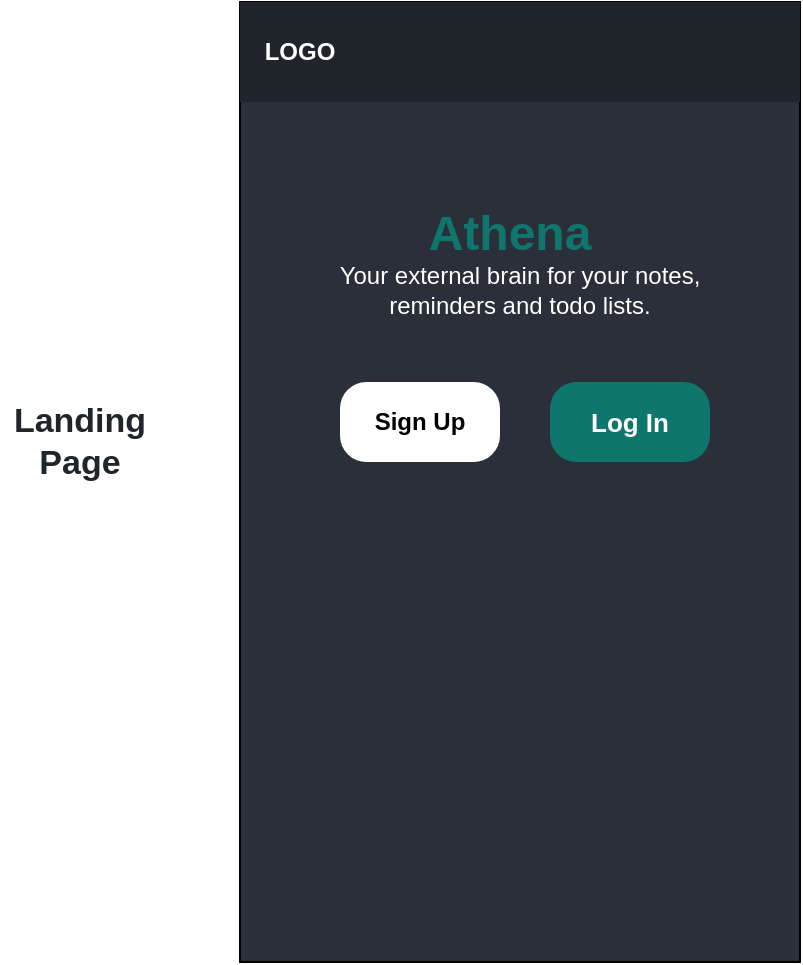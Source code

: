 <mxfile version="20.0.3" type="device" pages="5"><diagram name="Landing Page" id="fyNZT9WkbVjeRRirY3UL"><mxGraphModel dx="2286" dy="920" grid="1" gridSize="10" guides="1" tooltips="1" connect="1" arrows="1" fold="1" page="1" pageScale="1" pageWidth="850" pageHeight="1100" math="0" shadow="0"><root><mxCell id="ZcfvUuKbTiJWWu-CK8x0-0"/><mxCell id="ZcfvUuKbTiJWWu-CK8x0-1" parent="ZcfvUuKbTiJWWu-CK8x0-0"/><mxCell id="ZcfvUuKbTiJWWu-CK8x0-2" value="" style="rounded=0;whiteSpace=wrap;html=1;strokeColor=default;fillColor=#2B2F39;" vertex="1" parent="ZcfvUuKbTiJWWu-CK8x0-1"><mxGeometry x="-680" y="40" width="280" height="480" as="geometry"/></mxCell><mxCell id="ZcfvUuKbTiJWWu-CK8x0-3" value="" style="rounded=0;whiteSpace=wrap;html=1;strokeColor=none;fillColor=#20242B;" vertex="1" parent="ZcfvUuKbTiJWWu-CK8x0-1"><mxGeometry x="-680" y="40" width="280" height="50" as="geometry"/></mxCell><mxCell id="ZcfvUuKbTiJWWu-CK8x0-4" value="&lt;font color=&quot;#FFFFFF&quot;&gt;&lt;b&gt;LOGO&lt;/b&gt;&lt;/font&gt;" style="text;html=1;strokeColor=none;fillColor=none;align=center;verticalAlign=middle;whiteSpace=wrap;rounded=0;" vertex="1" parent="ZcfvUuKbTiJWWu-CK8x0-1"><mxGeometry x="-680" y="50" width="60" height="30" as="geometry"/></mxCell><mxCell id="ZcfvUuKbTiJWWu-CK8x0-8" value="&lt;p style=&quot;line-height: 0.5;&quot;&gt;&lt;/p&gt;&lt;h1 align=&quot;center&quot;&gt;Athena&lt;/h1&gt;&lt;p&gt;&lt;/p&gt;" style="text;html=1;strokeColor=none;fillColor=none;spacing=5;spacingTop=-20;whiteSpace=wrap;overflow=hidden;rounded=0;fontColor=#0F766E;align=center;verticalAlign=middle;" vertex="1" parent="ZcfvUuKbTiJWWu-CK8x0-1"><mxGeometry x="-640" y="140" width="190" height="40" as="geometry"/></mxCell><mxCell id="ZcfvUuKbTiJWWu-CK8x0-9" value="Your external brain for your notes, reminders and todo lists. &lt;p&gt;&lt;/p&gt;" style="text;html=1;strokeColor=none;fillColor=none;spacing=5;spacingTop=-20;whiteSpace=wrap;overflow=hidden;rounded=0;fontColor=#FFFFFF;align=center;verticalAlign=middle;" vertex="1" parent="ZcfvUuKbTiJWWu-CK8x0-1"><mxGeometry x="-635" y="170" width="190" height="60" as="geometry"/></mxCell><mxCell id="ZcfvUuKbTiJWWu-CK8x0-10" value="&lt;font style=&quot;font-size: 13px;&quot;&gt;Log In&lt;/font&gt;" style="rounded=1;whiteSpace=wrap;html=1;labelBackgroundColor=none;labelBorderColor=none;fontColor=#FFFFFF;strokeColor=none;strokeWidth=2;fillColor=#0F766E;fontStyle=1;arcSize=33;" vertex="1" parent="ZcfvUuKbTiJWWu-CK8x0-1"><mxGeometry x="-525" y="230" width="80" height="40" as="geometry"/></mxCell><mxCell id="ZcfvUuKbTiJWWu-CK8x0-11" value="Sign Up" style="rounded=1;whiteSpace=wrap;html=1;labelBackgroundColor=none;labelBorderColor=none;fontColor=#000000;strokeColor=none;strokeWidth=2;fillColor=#FFFFFF;fontStyle=1;arcSize=33;" vertex="1" parent="ZcfvUuKbTiJWWu-CK8x0-1"><mxGeometry x="-630" y="230" width="80" height="40" as="geometry"/></mxCell><mxCell id="ZcfvUuKbTiJWWu-CK8x0-100" value="&lt;font style=&quot;font-size: 17px;&quot;&gt;&lt;b&gt;Landing Page&lt;/b&gt;&lt;/font&gt;" style="text;html=1;strokeColor=none;fillColor=none;align=center;verticalAlign=middle;whiteSpace=wrap;rounded=0;fontSize=10;fontColor=#20242B;" vertex="1" parent="ZcfvUuKbTiJWWu-CK8x0-1"><mxGeometry x="-800" y="240" width="80" height="40" as="geometry"/></mxCell></root></mxGraphModel></diagram><diagram name="Popups" id="WPx8WxZr4Bz3ITHI0pJD"><mxGraphModel dx="2286" dy="920" grid="1" gridSize="10" guides="1" tooltips="1" connect="1" arrows="1" fold="1" page="1" pageScale="1" pageWidth="850" pageHeight="1100" math="0" shadow="0"><root><mxCell id="Bc9YPbko8N4d6Qiz0_wf-0"/><mxCell id="Bc9YPbko8N4d6Qiz0_wf-1" parent="Bc9YPbko8N4d6Qiz0_wf-0"/><mxCell id="Bc9YPbko8N4d6Qiz0_wf-11" value="" style="rounded=0;whiteSpace=wrap;html=1;strokeColor=default;fillColor=#2B2F39;" vertex="1" parent="Bc9YPbko8N4d6Qiz0_wf-1"><mxGeometry x="-680" y="40" width="280" height="480" as="geometry"/></mxCell><mxCell id="Bc9YPbko8N4d6Qiz0_wf-12" value="" style="rounded=0;whiteSpace=wrap;html=1;strokeColor=none;fillColor=#20242B;" vertex="1" parent="Bc9YPbko8N4d6Qiz0_wf-1"><mxGeometry x="-680" y="40" width="280" height="50" as="geometry"/></mxCell><mxCell id="Bc9YPbko8N4d6Qiz0_wf-13" value="&lt;font color=&quot;#FFFFFF&quot;&gt;&lt;b&gt;LOGO&lt;/b&gt;&lt;/font&gt;" style="text;html=1;strokeColor=none;fillColor=none;align=center;verticalAlign=middle;whiteSpace=wrap;rounded=0;" vertex="1" parent="Bc9YPbko8N4d6Qiz0_wf-1"><mxGeometry x="-680" y="50" width="60" height="30" as="geometry"/></mxCell><mxCell id="Bc9YPbko8N4d6Qiz0_wf-14" value="USER" style="ellipse;whiteSpace=wrap;html=1;aspect=fixed;rounded=1;labelBackgroundColor=none;labelBorderColor=none;fontSize=10;fontColor=#FFFFFF;strokeColor=#FFFFFF;strokeWidth=2;fillColor=none;" vertex="1" parent="Bc9YPbko8N4d6Qiz0_wf-1"><mxGeometry x="-448.75" y="46.25" width="37.5" height="37.5" as="geometry"/></mxCell><mxCell id="Bc9YPbko8N4d6Qiz0_wf-15" value="&lt;br&gt;&lt;font style=&quot;font-size: 17px;&quot;&gt;&lt;b&gt;Popups&lt;br&gt;&lt;/b&gt;&lt;/font&gt;" style="text;html=1;strokeColor=none;fillColor=none;align=center;verticalAlign=middle;whiteSpace=wrap;rounded=0;fontSize=10;fontColor=#20242B;" vertex="1" parent="Bc9YPbko8N4d6Qiz0_wf-1"><mxGeometry x="-800" y="240" width="80" height="40" as="geometry"/></mxCell><mxCell id="Bc9YPbko8N4d6Qiz0_wf-16" value="" style="rounded=1;whiteSpace=wrap;html=1;fillColor=#272B34;strokeColor=none;arcSize=13;" vertex="1" parent="Bc9YPbko8N4d6Qiz0_wf-1"><mxGeometry x="-655" y="200" width="235" height="150" as="geometry"/></mxCell><mxCell id="Bc9YPbko8N4d6Qiz0_wf-17" value="&lt;font color=&quot;#FFFFFF&quot;&gt;&lt;b&gt;Are you sure?&lt;/b&gt;&lt;/font&gt;" style="text;html=1;strokeColor=none;fillColor=none;align=center;verticalAlign=middle;whiteSpace=wrap;rounded=0;fontSize=17;fontColor=#20242B;" vertex="1" parent="Bc9YPbko8N4d6Qiz0_wf-1"><mxGeometry x="-622.5" y="210" width="170" height="30" as="geometry"/></mxCell><mxCell id="Bc9YPbko8N4d6Qiz0_wf-18" value="This action is permanent and can't be reversed!" style="text;html=1;strokeColor=none;fillColor=none;align=center;verticalAlign=middle;whiteSpace=wrap;rounded=0;fontSize=17;fontColor=#FFFFFF;" vertex="1" parent="Bc9YPbko8N4d6Qiz0_wf-1"><mxGeometry x="-640" y="245" width="220" height="30" as="geometry"/></mxCell><mxCell id="Bc9YPbko8N4d6Qiz0_wf-19" value="Delete" style="rounded=1;whiteSpace=wrap;html=1;labelBackgroundColor=none;labelBorderColor=none;fontColor=#FFFFFF;strokeColor=none;strokeWidth=2;fillColor=#FF3333;fontStyle=1;arcSize=33;" vertex="1" parent="Bc9YPbko8N4d6Qiz0_wf-1"><mxGeometry x="-525" y="290" width="80" height="40" as="geometry"/></mxCell><mxCell id="Bc9YPbko8N4d6Qiz0_wf-20" value="Cancel" style="rounded=1;whiteSpace=wrap;html=1;labelBackgroundColor=none;labelBorderColor=none;fontColor=#000000;strokeColor=none;strokeWidth=2;fillColor=#B3B3B3;fontStyle=1;arcSize=33;gradientColor=none;" vertex="1" parent="Bc9YPbko8N4d6Qiz0_wf-1"><mxGeometry x="-625" y="290" width="80" height="40" as="geometry"/></mxCell><mxCell id="Bc9YPbko8N4d6Qiz0_wf-21" value="" style="rounded=0;whiteSpace=wrap;html=1;strokeColor=default;fillColor=#2B2F39;" vertex="1" parent="Bc9YPbko8N4d6Qiz0_wf-1"><mxGeometry x="-360" y="40" width="280" height="480" as="geometry"/></mxCell><mxCell id="Bc9YPbko8N4d6Qiz0_wf-22" value="" style="rounded=0;whiteSpace=wrap;html=1;strokeColor=none;fillColor=#20242B;" vertex="1" parent="Bc9YPbko8N4d6Qiz0_wf-1"><mxGeometry x="-360" y="40" width="280" height="50" as="geometry"/></mxCell><mxCell id="Bc9YPbko8N4d6Qiz0_wf-23" value="&lt;font color=&quot;#FFFFFF&quot;&gt;&lt;b&gt;LOGO&lt;/b&gt;&lt;/font&gt;" style="text;html=1;strokeColor=none;fillColor=none;align=center;verticalAlign=middle;whiteSpace=wrap;rounded=0;" vertex="1" parent="Bc9YPbko8N4d6Qiz0_wf-1"><mxGeometry x="-360" y="50" width="60" height="30" as="geometry"/></mxCell><mxCell id="Bc9YPbko8N4d6Qiz0_wf-24" value="USER" style="ellipse;whiteSpace=wrap;html=1;aspect=fixed;rounded=1;labelBackgroundColor=none;labelBorderColor=none;fontSize=10;fontColor=#FFFFFF;strokeColor=#FFFFFF;strokeWidth=2;fillColor=none;" vertex="1" parent="Bc9YPbko8N4d6Qiz0_wf-1"><mxGeometry x="-128.75" y="46.25" width="37.5" height="37.5" as="geometry"/></mxCell><mxCell id="Bc9YPbko8N4d6Qiz0_wf-25" value="" style="rounded=1;whiteSpace=wrap;html=1;fillColor=#272B34;strokeColor=none;arcSize=13;" vertex="1" parent="Bc9YPbko8N4d6Qiz0_wf-1"><mxGeometry x="-335" y="200" width="235" height="150" as="geometry"/></mxCell><mxCell id="Bc9YPbko8N4d6Qiz0_wf-26" value="&lt;font color=&quot;#FFFFFF&quot;&gt;&lt;b&gt;This is a message&lt;br&gt;&lt;/b&gt;&lt;/font&gt;" style="text;html=1;strokeColor=none;fillColor=none;align=center;verticalAlign=middle;whiteSpace=wrap;rounded=0;fontSize=17;fontColor=#20242B;" vertex="1" parent="Bc9YPbko8N4d6Qiz0_wf-1"><mxGeometry x="-302.5" y="210" width="170" height="30" as="geometry"/></mxCell><mxCell id="Bc9YPbko8N4d6Qiz0_wf-27" value="This is just some information" style="text;html=1;strokeColor=none;fillColor=none;align=center;verticalAlign=middle;whiteSpace=wrap;rounded=0;fontSize=17;fontColor=#FFFFFF;" vertex="1" parent="Bc9YPbko8N4d6Qiz0_wf-1"><mxGeometry x="-327.5" y="245" width="220" height="30" as="geometry"/></mxCell><mxCell id="Bc9YPbko8N4d6Qiz0_wf-28" value="Ok" style="rounded=1;whiteSpace=wrap;html=1;labelBackgroundColor=none;labelBorderColor=none;fontColor=#FFFFFF;strokeColor=none;strokeWidth=2;fillColor=#0F766E;fontStyle=1;arcSize=33;" vertex="1" parent="Bc9YPbko8N4d6Qiz0_wf-1"><mxGeometry x="-205" y="290" width="80" height="40" as="geometry"/></mxCell></root></mxGraphModel></diagram><diagram id="ilYdx203DeHwaPHH3HRP" name="User Pages"><mxGraphModel dx="2860" dy="1288" grid="1" gridSize="10" guides="1" tooltips="1" connect="1" arrows="1" fold="1" page="1" pageScale="1" pageWidth="850" pageHeight="1100" math="0" shadow="0"><root><mxCell id="0"/><mxCell id="1" parent="0"/><mxCell id="ewUWvyBCxcPy7Kz1WoDC-5" value="" style="rounded=0;whiteSpace=wrap;html=1;strokeColor=default;fillColor=#2B2F39;" parent="1" vertex="1"><mxGeometry x="-690" y="80" width="280" height="480" as="geometry"/></mxCell><mxCell id="ewUWvyBCxcPy7Kz1WoDC-6" value="" style="rounded=0;whiteSpace=wrap;html=1;strokeColor=none;fillColor=#20242B;" parent="1" vertex="1"><mxGeometry x="-690" y="80" width="280" height="50" as="geometry"/></mxCell><mxCell id="ewUWvyBCxcPy7Kz1WoDC-7" value="&lt;font color=&quot;#FFFFFF&quot;&gt;&lt;b&gt;LOGO&lt;/b&gt;&lt;/font&gt;" style="text;html=1;strokeColor=none;fillColor=none;align=center;verticalAlign=middle;whiteSpace=wrap;rounded=0;" parent="1" vertex="1"><mxGeometry x="-690" y="90" width="60" height="30" as="geometry"/></mxCell><mxCell id="ewUWvyBCxcPy7Kz1WoDC-18" value="" style="verticalLabelPosition=bottom;verticalAlign=top;html=1;shape=mxgraph.basic.rect;fillColor2=none;strokeWidth=2;size=20;indent=5;rounded=1;labelBackgroundColor=none;labelBorderColor=none;fontSize=13;fontColor=#6B7280;fillColor=none;strokeColor=#6B7280;perimeterSpacing=0;" parent="1" vertex="1"><mxGeometry x="-660" y="315" width="220" height="40" as="geometry"/></mxCell><mxCell id="ewUWvyBCxcPy7Kz1WoDC-19" value="&lt;font color=&quot;#FFFFFF&quot;&gt;&lt;b&gt;Username&lt;/b&gt;&lt;/font&gt;" style="text;html=1;strokeColor=none;fillColor=none;align=center;verticalAlign=middle;whiteSpace=wrap;rounded=0;labelBackgroundColor=none;labelBorderColor=none;fontSize=13;fontColor=#6B7280;" parent="1" vertex="1"><mxGeometry x="-660" y="285" width="60" height="30" as="geometry"/></mxCell><mxCell id="ewUWvyBCxcPy7Kz1WoDC-20" value="" style="verticalLabelPosition=bottom;verticalAlign=top;html=1;shape=mxgraph.basic.rect;fillColor2=none;strokeWidth=2;size=20;indent=5;rounded=1;labelBackgroundColor=none;labelBorderColor=none;fontSize=13;fontColor=#6B7280;fillColor=none;strokeColor=#6B7280;perimeterSpacing=0;" parent="1" vertex="1"><mxGeometry x="-660" y="405" width="220" height="40" as="geometry"/></mxCell><mxCell id="ewUWvyBCxcPy7Kz1WoDC-21" value="&lt;font color=&quot;#FFFFFF&quot;&gt;&lt;b&gt;Password&lt;/b&gt;&lt;/font&gt;" style="text;html=1;strokeColor=none;fillColor=none;align=center;verticalAlign=middle;whiteSpace=wrap;rounded=0;labelBackgroundColor=none;labelBorderColor=none;fontSize=13;fontColor=#6B7280;" parent="1" vertex="1"><mxGeometry x="-660" y="375" width="60" height="30" as="geometry"/></mxCell><mxCell id="ewUWvyBCxcPy7Kz1WoDC-22" value="&lt;font style=&quot;font-size: 13px;&quot;&gt;Log In&lt;/font&gt;" style="rounded=1;whiteSpace=wrap;html=1;labelBackgroundColor=none;labelBorderColor=none;fontColor=#FFFFFF;strokeColor=none;strokeWidth=2;fillColor=#0F766E;fontStyle=1;arcSize=33;" parent="1" vertex="1"><mxGeometry x="-520" y="465" width="80" height="40" as="geometry"/></mxCell><mxCell id="ewUWvyBCxcPy7Kz1WoDC-23" value="&lt;p style=&quot;line-height: 0.5;&quot;&gt;&lt;/p&gt;&lt;h1&gt;Log In&lt;br&gt;&lt;/h1&gt;&lt;p&gt;&lt;/p&gt;" style="text;html=1;strokeColor=none;fillColor=none;spacing=5;spacingTop=-20;whiteSpace=wrap;overflow=hidden;rounded=0;fontColor=#0F766E;align=left;verticalAlign=middle;" parent="1" vertex="1"><mxGeometry x="-660" y="240" width="190" height="35" as="geometry"/></mxCell><mxCell id="ewUWvyBCxcPy7Kz1WoDC-24" value="" style="rounded=0;whiteSpace=wrap;html=1;strokeColor=default;fillColor=#2B2F39;" parent="1" vertex="1"><mxGeometry x="-370" y="80" width="280" height="480" as="geometry"/></mxCell><mxCell id="ewUWvyBCxcPy7Kz1WoDC-25" value="" style="rounded=0;whiteSpace=wrap;html=1;strokeColor=none;fillColor=#20242B;" parent="1" vertex="1"><mxGeometry x="-370" y="80" width="280" height="50" as="geometry"/></mxCell><mxCell id="ewUWvyBCxcPy7Kz1WoDC-26" value="&lt;font color=&quot;#FFFFFF&quot;&gt;&lt;b&gt;LOGO&lt;/b&gt;&lt;/font&gt;" style="text;html=1;strokeColor=none;fillColor=none;align=center;verticalAlign=middle;whiteSpace=wrap;rounded=0;" parent="1" vertex="1"><mxGeometry x="-370" y="90" width="60" height="30" as="geometry"/></mxCell><mxCell id="ewUWvyBCxcPy7Kz1WoDC-30" value="" style="verticalLabelPosition=bottom;verticalAlign=top;html=1;shape=mxgraph.basic.rect;fillColor2=none;strokeWidth=2;size=20;indent=5;rounded=1;labelBackgroundColor=none;labelBorderColor=none;fontSize=13;fontColor=#6B7280;fillColor=none;strokeColor=#6B7280;perimeterSpacing=0;" parent="1" vertex="1"><mxGeometry x="-340" y="380" width="220" height="40" as="geometry"/></mxCell><mxCell id="ewUWvyBCxcPy7Kz1WoDC-31" value="&lt;br&gt;&lt;font color=&quot;#FFFFFF&quot;&gt;&lt;b&gt;Two Factor Code&lt;/b&gt;&lt;/font&gt;" style="text;html=1;strokeColor=none;fillColor=none;align=center;verticalAlign=middle;whiteSpace=wrap;rounded=0;labelBackgroundColor=none;labelBorderColor=none;fontSize=13;fontColor=#6B7280;" parent="1" vertex="1"><mxGeometry x="-340" y="340" width="110" height="30" as="geometry"/></mxCell><mxCell id="ewUWvyBCxcPy7Kz1WoDC-32" value="Submit" style="rounded=1;whiteSpace=wrap;html=1;labelBackgroundColor=none;labelBorderColor=none;fontColor=#FFFFFF;strokeColor=none;strokeWidth=2;fillColor=#0F766E;fontStyle=1;arcSize=33;" parent="1" vertex="1"><mxGeometry x="-200" y="435" width="80" height="40" as="geometry"/></mxCell><mxCell id="ewUWvyBCxcPy7Kz1WoDC-33" value="&lt;p style=&quot;line-height: 0.5;&quot;&gt;&lt;/p&gt;&lt;h1&gt;Two Factor Authentication&lt;br&gt;&lt;/h1&gt;&lt;p&gt;&lt;/p&gt;" style="text;html=1;strokeColor=none;fillColor=none;spacing=5;spacingTop=-20;whiteSpace=wrap;overflow=hidden;rounded=0;fontColor=#0F766E;align=left;verticalAlign=middle;" parent="1" vertex="1"><mxGeometry x="-340" y="250" width="190" height="65" as="geometry"/></mxCell><mxCell id="ewUWvyBCxcPy7Kz1WoDC-34" value="" style="rounded=0;whiteSpace=wrap;html=1;strokeColor=default;fillColor=#2B2F39;" parent="1" vertex="1"><mxGeometry x="-690" y="600" width="280" height="710" as="geometry"/></mxCell><mxCell id="ewUWvyBCxcPy7Kz1WoDC-35" value="" style="rounded=0;whiteSpace=wrap;html=1;strokeColor=none;fillColor=#20242B;" parent="1" vertex="1"><mxGeometry x="-690" y="600" width="280" height="50" as="geometry"/></mxCell><mxCell id="ewUWvyBCxcPy7Kz1WoDC-36" value="&lt;font color=&quot;#FFFFFF&quot;&gt;&lt;b&gt;LOGO&lt;/b&gt;&lt;/font&gt;" style="text;html=1;strokeColor=none;fillColor=none;align=center;verticalAlign=middle;whiteSpace=wrap;rounded=0;" parent="1" vertex="1"><mxGeometry x="-690" y="610" width="60" height="30" as="geometry"/></mxCell><mxCell id="ewUWvyBCxcPy7Kz1WoDC-38" value="" style="verticalLabelPosition=bottom;verticalAlign=top;html=1;shape=mxgraph.basic.rect;fillColor2=none;strokeWidth=2;size=20;indent=5;rounded=1;labelBackgroundColor=none;labelBorderColor=none;fontSize=13;fontColor=#6B7280;fillColor=none;strokeColor=#6B7280;perimeterSpacing=0;" parent="1" vertex="1"><mxGeometry x="-665" y="877.5" width="220" height="40" as="geometry"/></mxCell><mxCell id="ewUWvyBCxcPy7Kz1WoDC-39" value="&lt;font color=&quot;#FFFFFF&quot;&gt;&lt;b&gt;Username&lt;/b&gt;&lt;/font&gt;" style="text;html=1;strokeColor=none;fillColor=none;align=center;verticalAlign=middle;whiteSpace=wrap;rounded=0;labelBackgroundColor=none;labelBorderColor=none;fontSize=13;fontColor=#6B7280;" parent="1" vertex="1"><mxGeometry x="-665" y="847.5" width="60" height="30" as="geometry"/></mxCell><mxCell id="ewUWvyBCxcPy7Kz1WoDC-40" value="" style="verticalLabelPosition=bottom;verticalAlign=top;html=1;shape=mxgraph.basic.rect;fillColor2=none;strokeWidth=2;size=20;indent=5;rounded=1;labelBackgroundColor=none;labelBorderColor=none;fontSize=13;fontColor=#6B7280;fillColor=none;strokeColor=#6B7280;perimeterSpacing=0;" parent="1" vertex="1"><mxGeometry x="-665" y="962.5" width="220" height="40" as="geometry"/></mxCell><mxCell id="ewUWvyBCxcPy7Kz1WoDC-41" value="&lt;br&gt;&lt;font color=&quot;#FFFFFF&quot;&gt;&lt;b&gt;Email&lt;br&gt;&lt;/b&gt;&lt;/font&gt;" style="text;html=1;strokeColor=none;fillColor=none;align=left;verticalAlign=middle;whiteSpace=wrap;rounded=0;labelBackgroundColor=none;labelBorderColor=none;fontSize=13;fontColor=#6B7280;" parent="1" vertex="1"><mxGeometry x="-665" y="927.5" width="60" height="30" as="geometry"/></mxCell><mxCell id="ewUWvyBCxcPy7Kz1WoDC-42" value="Register" style="rounded=1;whiteSpace=wrap;html=1;labelBackgroundColor=none;labelBorderColor=none;fontColor=#FFFFFF;strokeColor=none;strokeWidth=2;fillColor=#0F766E;fontStyle=1;arcSize=33;" parent="1" vertex="1"><mxGeometry x="-520" y="1200" width="80" height="40" as="geometry"/></mxCell><mxCell id="ewUWvyBCxcPy7Kz1WoDC-43" value="&lt;p style=&quot;line-height: 0.5;&quot;&gt;&lt;/p&gt;&lt;h1&gt;Register&lt;br&gt;&lt;/h1&gt;&lt;p&gt;&lt;/p&gt;" style="text;html=1;strokeColor=none;fillColor=none;spacing=5;spacingTop=-20;whiteSpace=wrap;overflow=hidden;rounded=0;fontColor=#0F766E;align=left;verticalAlign=middle;" parent="1" vertex="1"><mxGeometry x="-665" y="802.5" width="190" height="35" as="geometry"/></mxCell><mxCell id="ewUWvyBCxcPy7Kz1WoDC-44" value="" style="rounded=0;whiteSpace=wrap;html=1;strokeColor=default;fillColor=#2B2F39;" parent="1" vertex="1"><mxGeometry x="-370" y="600" width="280" height="660" as="geometry"/></mxCell><mxCell id="ewUWvyBCxcPy7Kz1WoDC-45" value="" style="rounded=0;whiteSpace=wrap;html=1;strokeColor=none;fillColor=#20242B;" parent="1" vertex="1"><mxGeometry x="-370" y="600" width="280" height="50" as="geometry"/></mxCell><mxCell id="ewUWvyBCxcPy7Kz1WoDC-46" value="&lt;font color=&quot;#FFFFFF&quot;&gt;&lt;b&gt;LOGO&lt;/b&gt;&lt;/font&gt;" style="text;html=1;strokeColor=none;fillColor=none;align=center;verticalAlign=middle;whiteSpace=wrap;rounded=0;" parent="1" vertex="1"><mxGeometry x="-370" y="610" width="60" height="30" as="geometry"/></mxCell><mxCell id="ewUWvyBCxcPy7Kz1WoDC-48" value="" style="verticalLabelPosition=bottom;verticalAlign=top;html=1;shape=mxgraph.basic.rect;fillColor2=none;strokeWidth=2;size=20;indent=5;rounded=1;labelBackgroundColor=none;labelBorderColor=none;fontSize=13;fontColor=#6B7280;fillColor=none;strokeColor=#6B7280;perimeterSpacing=0;" parent="1" vertex="1"><mxGeometry x="-340" y="1082.5" width="220" height="40" as="geometry"/></mxCell><mxCell id="ewUWvyBCxcPy7Kz1WoDC-49" value="&lt;br&gt;&lt;font color=&quot;#FFFFFF&quot;&gt;&lt;b&gt;Two Factor Code&lt;/b&gt;&lt;/font&gt;" style="text;html=1;strokeColor=none;fillColor=none;align=center;verticalAlign=middle;whiteSpace=wrap;rounded=0;labelBackgroundColor=none;labelBorderColor=none;fontSize=13;fontColor=#6B7280;" parent="1" vertex="1"><mxGeometry x="-340" y="1052.5" width="110" height="30" as="geometry"/></mxCell><mxCell id="ewUWvyBCxcPy7Kz1WoDC-50" value="Submit" style="rounded=1;whiteSpace=wrap;html=1;labelBackgroundColor=none;labelBorderColor=none;fontColor=#FFFFFF;strokeColor=none;strokeWidth=2;fillColor=#0F766E;fontStyle=1;arcSize=33;" parent="1" vertex="1"><mxGeometry x="-190" y="1132.5" width="80" height="40" as="geometry"/></mxCell><mxCell id="ewUWvyBCxcPy7Kz1WoDC-51" value="&lt;p style=&quot;line-height: 0.5;&quot;&gt;&lt;/p&gt;&lt;h1&gt;Two Factor Setup&lt;br&gt;&lt;/h1&gt;&lt;p&gt;&lt;/p&gt;" style="text;html=1;strokeColor=none;fillColor=none;spacing=5;spacingTop=-20;whiteSpace=wrap;overflow=hidden;rounded=0;fontColor=#0F766E;align=left;verticalAlign=middle;" parent="1" vertex="1"><mxGeometry x="-340" y="802.5" width="220" height="65" as="geometry"/></mxCell><mxCell id="ewUWvyBCxcPy7Kz1WoDC-52" value="" style="verticalLabelPosition=bottom;verticalAlign=top;html=1;shape=mxgraph.basic.rect;fillColor2=none;strokeWidth=2;size=20;indent=5;rounded=1;labelBackgroundColor=none;labelBorderColor=none;fontSize=13;fontColor=#6B7280;fillColor=none;strokeColor=#6B7280;perimeterSpacing=0;" parent="1" vertex="1"><mxGeometry x="-665" y="1047.5" width="220" height="40" as="geometry"/></mxCell><mxCell id="ewUWvyBCxcPy7Kz1WoDC-53" style="edgeStyle=orthogonalEdgeStyle;rounded=0;orthogonalLoop=1;jettySize=auto;html=1;exitX=0.5;exitY=1;exitDx=0;exitDy=0;fontSize=13;fontColor=#FFFFFF;strokeColor=#666666;" parent="1" source="ewUWvyBCxcPy7Kz1WoDC-41" target="ewUWvyBCxcPy7Kz1WoDC-41" edge="1"><mxGeometry relative="1" as="geometry"/></mxCell><mxCell id="ewUWvyBCxcPy7Kz1WoDC-54" value="&lt;br&gt;&lt;font color=&quot;#FFFFFF&quot;&gt;&lt;b&gt;Password&lt;/b&gt;&lt;/font&gt;" style="text;html=1;strokeColor=none;fillColor=none;align=left;verticalAlign=middle;whiteSpace=wrap;rounded=0;labelBackgroundColor=none;labelBorderColor=none;fontSize=13;fontColor=#6B7280;" parent="1" vertex="1"><mxGeometry x="-665" y="1017.5" width="60" height="30" as="geometry"/></mxCell><mxCell id="ewUWvyBCxcPy7Kz1WoDC-55" value="QR CODE" style="rounded=0;whiteSpace=wrap;html=1;labelBackgroundColor=none;labelBorderColor=none;fontSize=13;strokeWidth=2;" parent="1" vertex="1"><mxGeometry x="-280" y="900" width="100" height="95" as="geometry"/></mxCell><mxCell id="ewUWvyBCxcPy7Kz1WoDC-56" value="Scan the QR code below or enter the code into your TOTP app" style="text;html=1;strokeColor=none;fillColor=none;spacing=5;spacingTop=-20;whiteSpace=wrap;overflow=hidden;rounded=0;fontColor=#FFFFFF;align=center;verticalAlign=middle;" parent="1" vertex="1"><mxGeometry x="-330" y="842.5" width="190" height="60" as="geometry"/></mxCell><mxCell id="ewUWvyBCxcPy7Kz1WoDC-57" value="MANUAL CODE HERE" style="text;html=1;strokeColor=none;fillColor=none;spacing=5;spacingTop=-20;whiteSpace=wrap;overflow=hidden;rounded=0;fontColor=#FFFFFF;align=center;verticalAlign=middle;" parent="1" vertex="1"><mxGeometry x="-330" y="992.5" width="190" height="60" as="geometry"/></mxCell><mxCell id="ewUWvyBCxcPy7Kz1WoDC-58" value="1" style="ellipse;whiteSpace=wrap;html=1;aspect=fixed;rounded=1;labelBackgroundColor=none;labelBorderColor=none;fontSize=13;fontColor=#FFFFFF;strokeColor=#6B7280;strokeWidth=2;fillColor=#0F766E;" parent="1" vertex="1"><mxGeometry x="-620" y="140" width="50" height="50" as="geometry"/></mxCell><mxCell id="ewUWvyBCxcPy7Kz1WoDC-59" value="2" style="ellipse;whiteSpace=wrap;html=1;aspect=fixed;rounded=1;labelBackgroundColor=none;labelBorderColor=none;fontSize=13;fontColor=#FFFFFF;strokeColor=#FFFFFF;strokeWidth=2;fillColor=none;" parent="1" vertex="1"><mxGeometry x="-550" y="140" width="50" height="50" as="geometry"/></mxCell><mxCell id="ewUWvyBCxcPy7Kz1WoDC-60" value="Log In" style="text;html=1;strokeColor=none;fillColor=none;align=center;verticalAlign=middle;whiteSpace=wrap;rounded=0;labelBackgroundColor=none;labelBorderColor=none;fontSize=13;fontColor=#FFFFFF;" parent="1" vertex="1"><mxGeometry x="-625" y="190" width="60" height="30" as="geometry"/></mxCell><mxCell id="ewUWvyBCxcPy7Kz1WoDC-61" value="2FA" style="text;html=1;strokeColor=none;fillColor=none;align=center;verticalAlign=middle;whiteSpace=wrap;rounded=0;labelBackgroundColor=none;labelBorderColor=none;fontSize=13;fontColor=#FFFFFF;" parent="1" vertex="1"><mxGeometry x="-555" y="190" width="60" height="30" as="geometry"/></mxCell><mxCell id="ewUWvyBCxcPy7Kz1WoDC-62" value="1" style="ellipse;whiteSpace=wrap;html=1;aspect=fixed;rounded=1;labelBackgroundColor=none;labelBorderColor=none;fontSize=13;fontColor=#FFFFFF;strokeColor=#6B7280;strokeWidth=2;fillColor=none;" parent="1" vertex="1"><mxGeometry x="-295" y="140" width="50" height="50" as="geometry"/></mxCell><mxCell id="ewUWvyBCxcPy7Kz1WoDC-63" value="2" style="ellipse;whiteSpace=wrap;html=1;aspect=fixed;rounded=1;labelBackgroundColor=none;labelBorderColor=none;fontSize=13;fontColor=#FFFFFF;strokeColor=#6B7280;strokeWidth=2;fillColor=#0F766E;" parent="1" vertex="1"><mxGeometry x="-225" y="140" width="50" height="50" as="geometry"/></mxCell><mxCell id="ewUWvyBCxcPy7Kz1WoDC-64" value="Log In" style="text;html=1;strokeColor=none;fillColor=none;align=center;verticalAlign=middle;whiteSpace=wrap;rounded=0;labelBackgroundColor=none;labelBorderColor=none;fontSize=13;fontColor=#FFFFFF;" parent="1" vertex="1"><mxGeometry x="-300" y="190" width="60" height="30" as="geometry"/></mxCell><mxCell id="ewUWvyBCxcPy7Kz1WoDC-65" value="2FA" style="text;html=1;strokeColor=none;fillColor=none;align=center;verticalAlign=middle;whiteSpace=wrap;rounded=0;labelBackgroundColor=none;labelBorderColor=none;fontSize=13;fontColor=#FFFFFF;" parent="1" vertex="1"><mxGeometry x="-230" y="190" width="60" height="30" as="geometry"/></mxCell><mxCell id="ewUWvyBCxcPy7Kz1WoDC-66" value="1" style="ellipse;whiteSpace=wrap;html=1;aspect=fixed;rounded=1;labelBackgroundColor=none;labelBorderColor=none;fontSize=13;fontColor=#FFFFFF;strokeColor=#6B7280;strokeWidth=2;fillColor=#0F766E;" parent="1" vertex="1"><mxGeometry x="-665" y="672.5" width="50" height="50" as="geometry"/></mxCell><mxCell id="ewUWvyBCxcPy7Kz1WoDC-67" value="2" style="ellipse;whiteSpace=wrap;html=1;aspect=fixed;rounded=1;labelBackgroundColor=none;labelBorderColor=none;fontSize=13;fontColor=#FFFFFF;strokeColor=#FFFFFF;strokeWidth=2;fillColor=none;" parent="1" vertex="1"><mxGeometry x="-580" y="672.5" width="50" height="50" as="geometry"/></mxCell><mxCell id="ewUWvyBCxcPy7Kz1WoDC-68" value="Register" style="text;html=1;strokeColor=none;fillColor=none;align=center;verticalAlign=middle;whiteSpace=wrap;rounded=0;labelBackgroundColor=none;labelBorderColor=none;fontSize=13;fontColor=#FFFFFF;" parent="1" vertex="1"><mxGeometry x="-670" y="722.5" width="60" height="30" as="geometry"/></mxCell><mxCell id="ewUWvyBCxcPy7Kz1WoDC-69" value="&lt;div&gt;2FA Setup&lt;br&gt;&lt;/div&gt;" style="text;html=1;strokeColor=none;fillColor=none;align=center;verticalAlign=middle;whiteSpace=wrap;rounded=0;labelBackgroundColor=none;labelBorderColor=none;fontSize=13;fontColor=#FFFFFF;" parent="1" vertex="1"><mxGeometry x="-585" y="735" width="60" height="30" as="geometry"/></mxCell><mxCell id="ewUWvyBCxcPy7Kz1WoDC-70" value="3" style="ellipse;whiteSpace=wrap;html=1;aspect=fixed;rounded=1;labelBackgroundColor=none;labelBorderColor=none;fontSize=13;fontColor=#FFFFFF;strokeColor=#FFFFFF;strokeWidth=2;fillColor=none;" parent="1" vertex="1"><mxGeometry x="-500" y="672.5" width="50" height="50" as="geometry"/></mxCell><mxCell id="ewUWvyBCxcPy7Kz1WoDC-71" value="Email Confirmation" style="text;html=1;strokeColor=none;fillColor=none;align=center;verticalAlign=middle;whiteSpace=wrap;rounded=0;labelBackgroundColor=none;labelBorderColor=none;fontSize=13;fontColor=#FFFFFF;" parent="1" vertex="1"><mxGeometry x="-505" y="735" width="60" height="30" as="geometry"/></mxCell><mxCell id="ewUWvyBCxcPy7Kz1WoDC-72" value="1" style="ellipse;whiteSpace=wrap;html=1;aspect=fixed;rounded=1;labelBackgroundColor=none;labelBorderColor=none;fontSize=13;fontColor=#FFFFFF;strokeColor=#6B7280;strokeWidth=2;fillColor=none;" parent="1" vertex="1"><mxGeometry x="-340" y="672.5" width="50" height="50" as="geometry"/></mxCell><mxCell id="ewUWvyBCxcPy7Kz1WoDC-73" value="2" style="ellipse;whiteSpace=wrap;html=1;aspect=fixed;rounded=1;labelBackgroundColor=none;labelBorderColor=none;fontSize=13;fontColor=#FFFFFF;strokeColor=#6B7280;strokeWidth=2;fillColor=#0F766E;" parent="1" vertex="1"><mxGeometry x="-255" y="672.5" width="50" height="50" as="geometry"/></mxCell><mxCell id="ewUWvyBCxcPy7Kz1WoDC-74" value="Register" style="text;html=1;strokeColor=none;fillColor=none;align=center;verticalAlign=middle;whiteSpace=wrap;rounded=0;labelBackgroundColor=none;labelBorderColor=none;fontSize=13;fontColor=#FFFFFF;" parent="1" vertex="1"><mxGeometry x="-345" y="722.5" width="60" height="30" as="geometry"/></mxCell><mxCell id="ewUWvyBCxcPy7Kz1WoDC-75" value="&lt;div&gt;2FA Setup&lt;br&gt;&lt;/div&gt;" style="text;html=1;strokeColor=none;fillColor=none;align=center;verticalAlign=middle;whiteSpace=wrap;rounded=0;labelBackgroundColor=none;labelBorderColor=none;fontSize=13;fontColor=#FFFFFF;" parent="1" vertex="1"><mxGeometry x="-260" y="735" width="60" height="30" as="geometry"/></mxCell><mxCell id="ewUWvyBCxcPy7Kz1WoDC-76" value="3" style="ellipse;whiteSpace=wrap;html=1;aspect=fixed;rounded=1;labelBackgroundColor=none;labelBorderColor=none;fontSize=13;fontColor=#FFFFFF;strokeColor=#FFFFFF;strokeWidth=2;fillColor=none;" parent="1" vertex="1"><mxGeometry x="-175" y="672.5" width="47.5" height="47.5" as="geometry"/></mxCell><mxCell id="ewUWvyBCxcPy7Kz1WoDC-77" value="Email Confirmation" style="text;html=1;strokeColor=none;fillColor=none;align=center;verticalAlign=middle;whiteSpace=wrap;rounded=0;labelBackgroundColor=none;labelBorderColor=none;fontSize=13;fontColor=#FFFFFF;" parent="1" vertex="1"><mxGeometry x="-180" y="735" width="60" height="30" as="geometry"/></mxCell><mxCell id="ewUWvyBCxcPy7Kz1WoDC-78" value="" style="rounded=0;whiteSpace=wrap;html=1;strokeColor=default;fillColor=#2B2F39;" parent="1" vertex="1"><mxGeometry x="-50" y="600" width="280" height="660" as="geometry"/></mxCell><mxCell id="ewUWvyBCxcPy7Kz1WoDC-79" value="" style="rounded=0;whiteSpace=wrap;html=1;strokeColor=none;fillColor=#20242B;" parent="1" vertex="1"><mxGeometry x="-50" y="600" width="280" height="50" as="geometry"/></mxCell><mxCell id="ewUWvyBCxcPy7Kz1WoDC-80" value="&lt;font color=&quot;#FFFFFF&quot;&gt;&lt;b&gt;LOGO&lt;/b&gt;&lt;/font&gt;" style="text;html=1;strokeColor=none;fillColor=none;align=center;verticalAlign=middle;whiteSpace=wrap;rounded=0;" parent="1" vertex="1"><mxGeometry x="-50" y="610" width="60" height="30" as="geometry"/></mxCell><mxCell id="ewUWvyBCxcPy7Kz1WoDC-81" value="" style="verticalLabelPosition=bottom;verticalAlign=top;html=1;shape=mxgraph.basic.rect;fillColor2=none;strokeWidth=2;size=20;indent=5;rounded=1;labelBackgroundColor=none;labelBorderColor=none;fontSize=13;fontColor=#6B7280;fillColor=none;strokeColor=#6B7280;perimeterSpacing=0;" parent="1" vertex="1"><mxGeometry x="-20" y="940" width="220" height="40" as="geometry"/></mxCell><mxCell id="ewUWvyBCxcPy7Kz1WoDC-82" value="&lt;br&gt;&lt;font color=&quot;#FFFFFF&quot;&gt;&lt;b&gt;Confirmation Code&lt;br&gt;&lt;/b&gt;&lt;/font&gt;" style="text;html=1;strokeColor=none;fillColor=none;align=center;verticalAlign=middle;whiteSpace=wrap;rounded=0;labelBackgroundColor=none;labelBorderColor=none;fontSize=13;fontColor=#6B7280;" parent="1" vertex="1"><mxGeometry x="-20" y="910" width="120" height="30" as="geometry"/></mxCell><mxCell id="ewUWvyBCxcPy7Kz1WoDC-83" value="Submit" style="rounded=1;whiteSpace=wrap;html=1;labelBackgroundColor=none;labelBorderColor=none;fontColor=#FFFFFF;strokeColor=none;strokeWidth=2;fillColor=#0F766E;fontStyle=1;arcSize=33;" parent="1" vertex="1"><mxGeometry x="120" y="990" width="80" height="40" as="geometry"/></mxCell><mxCell id="ewUWvyBCxcPy7Kz1WoDC-84" value="&lt;p style=&quot;line-height: 0.5;&quot;&gt;&lt;/p&gt;&lt;h1&gt;Email Confirmation&lt;br&gt;&lt;/h1&gt;&lt;p&gt;&lt;/p&gt;" style="text;html=1;strokeColor=none;fillColor=none;spacing=5;spacingTop=-20;whiteSpace=wrap;overflow=hidden;rounded=0;fontColor=#0F766E;align=left;verticalAlign=middle;" parent="1" vertex="1"><mxGeometry x="-20" y="802.5" width="230" height="65" as="geometry"/></mxCell><mxCell id="ewUWvyBCxcPy7Kz1WoDC-86" value="Enter the code sent to your email address" style="text;html=1;strokeColor=none;fillColor=none;spacing=5;spacingTop=-20;whiteSpace=wrap;overflow=hidden;rounded=0;fontColor=#FFFFFF;align=center;verticalAlign=middle;" parent="1" vertex="1"><mxGeometry x="-10" y="842.5" width="190" height="60" as="geometry"/></mxCell><mxCell id="ewUWvyBCxcPy7Kz1WoDC-88" value="1" style="ellipse;whiteSpace=wrap;html=1;aspect=fixed;rounded=1;labelBackgroundColor=none;labelBorderColor=none;fontSize=13;fontColor=#FFFFFF;strokeColor=#6B7280;strokeWidth=2;fillColor=none;" parent="1" vertex="1"><mxGeometry x="-20" y="672.5" width="50" height="50" as="geometry"/></mxCell><mxCell id="ewUWvyBCxcPy7Kz1WoDC-89" value="2" style="ellipse;whiteSpace=wrap;html=1;aspect=fixed;rounded=1;labelBackgroundColor=none;labelBorderColor=none;fontSize=13;fontColor=#FFFFFF;strokeColor=#6B7280;strokeWidth=2;fillColor=none;" parent="1" vertex="1"><mxGeometry x="65" y="672.5" width="50" height="50" as="geometry"/></mxCell><mxCell id="ewUWvyBCxcPy7Kz1WoDC-90" value="Register" style="text;html=1;strokeColor=none;fillColor=none;align=center;verticalAlign=middle;whiteSpace=wrap;rounded=0;labelBackgroundColor=none;labelBorderColor=none;fontSize=13;fontColor=#FFFFFF;" parent="1" vertex="1"><mxGeometry x="-25" y="722.5" width="60" height="30" as="geometry"/></mxCell><mxCell id="ewUWvyBCxcPy7Kz1WoDC-91" value="&lt;div&gt;2FA Setup&lt;br&gt;&lt;/div&gt;" style="text;html=1;strokeColor=none;fillColor=none;align=center;verticalAlign=middle;whiteSpace=wrap;rounded=0;labelBackgroundColor=none;labelBorderColor=none;fontSize=13;fontColor=#FFFFFF;" parent="1" vertex="1"><mxGeometry x="60" y="735" width="60" height="30" as="geometry"/></mxCell><mxCell id="ewUWvyBCxcPy7Kz1WoDC-92" value="3" style="ellipse;whiteSpace=wrap;html=1;aspect=fixed;rounded=1;labelBackgroundColor=none;labelBorderColor=none;fontSize=13;fontColor=#FFFFFF;strokeColor=#6B7280;strokeWidth=2;fillColor=#0F766E;" parent="1" vertex="1"><mxGeometry x="145" y="672.5" width="47.5" height="47.5" as="geometry"/></mxCell><mxCell id="ewUWvyBCxcPy7Kz1WoDC-93" value="Email Confirmation" style="text;html=1;strokeColor=none;fillColor=none;align=center;verticalAlign=middle;whiteSpace=wrap;rounded=0;labelBackgroundColor=none;labelBorderColor=none;fontSize=13;fontColor=#FFFFFF;" parent="1" vertex="1"><mxGeometry x="140" y="735" width="60" height="30" as="geometry"/></mxCell><mxCell id="ewUWvyBCxcPy7Kz1WoDC-94" value="&lt;div&gt;Didn't receive a code?&lt;/div&gt;&lt;div&gt;&lt;u&gt;Resend verification email&lt;/u&gt;&lt;br&gt;&lt;/div&gt;" style="text;html=1;strokeColor=none;fillColor=none;spacing=5;spacingTop=-20;whiteSpace=wrap;overflow=hidden;rounded=0;fontColor=#FFFFFF;align=center;verticalAlign=middle;" parent="1" vertex="1"><mxGeometry x="-5" y="1170" width="190" height="60" as="geometry"/></mxCell><mxCell id="ewUWvyBCxcPy7Kz1WoDC-95" value="&lt;u&gt;skip for now&lt;br&gt;&lt;/u&gt;" style="text;html=1;strokeColor=none;fillColor=none;spacing=5;spacingTop=-20;whiteSpace=wrap;overflow=hidden;rounded=0;fontColor=#FFFFFF;align=center;verticalAlign=middle;" parent="1" vertex="1"><mxGeometry x="-325" y="1200" width="190" height="60" as="geometry"/></mxCell><mxCell id="QaUF-fwTL9fdzgO9M19n-1" value="&lt;b&gt;&lt;font color=&quot;#FFFFFF&quot;&gt;CONTENT HERE&lt;br&gt;&lt;/font&gt;&lt;/b&gt;" style="rounded=0;whiteSpace=wrap;html=1;strokeColor=default;fillColor=#2B2F39;" vertex="1" parent="1"><mxGeometry x="-690" y="1360" width="280" height="480" as="geometry"/></mxCell><mxCell id="QaUF-fwTL9fdzgO9M19n-2" value="" style="rounded=0;whiteSpace=wrap;html=1;strokeColor=none;fillColor=#20242B;" vertex="1" parent="1"><mxGeometry x="-690" y="1360" width="280" height="50" as="geometry"/></mxCell><mxCell id="QaUF-fwTL9fdzgO9M19n-3" value="&lt;font color=&quot;#FFFFFF&quot;&gt;&lt;b&gt;LOGO&lt;/b&gt;&lt;/font&gt;" style="text;html=1;strokeColor=none;fillColor=none;align=center;verticalAlign=middle;whiteSpace=wrap;rounded=0;" vertex="1" parent="1"><mxGeometry x="-690" y="1370" width="60" height="30" as="geometry"/></mxCell><mxCell id="QaUF-fwTL9fdzgO9M19n-14" value="USER" style="ellipse;whiteSpace=wrap;html=1;aspect=fixed;rounded=1;labelBackgroundColor=none;labelBorderColor=none;fontSize=10;fontColor=#FFFFFF;strokeColor=#FFFFFF;strokeWidth=2;fillColor=none;" vertex="1" parent="1"><mxGeometry x="-458.75" y="1366.25" width="37.5" height="37.5" as="geometry"/></mxCell><mxCell id="QaUF-fwTL9fdzgO9M19n-15" value="&lt;font color=&quot;#FFFFFF&quot;&gt;&lt;b&gt;CONTENT RAW&lt;br&gt;&lt;/b&gt;&lt;/font&gt;" style="rounded=0;whiteSpace=wrap;html=1;strokeColor=default;fillColor=#2B2F39;" vertex="1" parent="1"><mxGeometry x="-370" y="1360" width="280" height="480" as="geometry"/></mxCell><mxCell id="QaUF-fwTL9fdzgO9M19n-16" value="" style="rounded=0;whiteSpace=wrap;html=1;strokeColor=none;fillColor=#20242B;" vertex="1" parent="1"><mxGeometry x="-370" y="1360" width="280" height="50" as="geometry"/></mxCell><mxCell id="QaUF-fwTL9fdzgO9M19n-17" value="&lt;font color=&quot;#FFFFFF&quot;&gt;&lt;b&gt;LOGO&lt;/b&gt;&lt;/font&gt;" style="text;html=1;strokeColor=none;fillColor=none;align=center;verticalAlign=middle;whiteSpace=wrap;rounded=0;" vertex="1" parent="1"><mxGeometry x="-370" y="1370" width="60" height="30" as="geometry"/></mxCell><mxCell id="QaUF-fwTL9fdzgO9M19n-18" value="USER" style="ellipse;whiteSpace=wrap;html=1;aspect=fixed;rounded=1;labelBackgroundColor=none;labelBorderColor=none;fontSize=10;fontColor=#FFFFFF;strokeColor=#FFFFFF;strokeWidth=2;fillColor=none;" vertex="1" parent="1"><mxGeometry x="-138.75" y="1366.25" width="37.5" height="37.5" as="geometry"/></mxCell><mxCell id="QaUF-fwTL9fdzgO9M19n-19" value="" style="rounded=0;whiteSpace=wrap;html=1;fillColor=#272B34;strokeColor=none;" vertex="1" parent="1"><mxGeometry x="-370" y="1410" width="280" height="150" as="geometry"/></mxCell><mxCell id="QaUF-fwTL9fdzgO9M19n-24" value="" style="rounded=0;whiteSpace=wrap;html=1;fontColor=#FFFFFF;fillColor=#0F766E;strokeColor=none;" vertex="1" parent="1"><mxGeometry x="-370" y="1410" width="280" height="50" as="geometry"/></mxCell><mxCell id="QaUF-fwTL9fdzgO9M19n-20" value="User One" style="rounded=0;whiteSpace=wrap;html=1;fontColor=#FFFFFF;fillColor=none;strokeColor=none;" vertex="1" parent="1"><mxGeometry x="-370" y="1410" width="160" height="50" as="geometry"/></mxCell><mxCell id="QaUF-fwTL9fdzgO9M19n-21" value="&lt;b&gt;Add New User&lt;/b&gt; +" style="rounded=0;whiteSpace=wrap;html=1;fontColor=#FFFFFF;fillColor=none;strokeColor=none;" vertex="1" parent="1"><mxGeometry x="-370" y="1510" width="280" height="50" as="geometry"/></mxCell><mxCell id="QaUF-fwTL9fdzgO9M19n-22" value="Log Out" style="rounded=0;whiteSpace=wrap;html=1;fontColor=#FFFFFF;fillColor=none;strokeColor=none;" vertex="1" parent="1"><mxGeometry x="-160" y="1410" width="70" height="50" as="geometry"/></mxCell><mxCell id="QaUF-fwTL9fdzgO9M19n-25" value="User Two" style="rounded=0;whiteSpace=wrap;html=1;fontColor=#FFFFFF;fillColor=none;strokeColor=none;" vertex="1" parent="1"><mxGeometry x="-370" y="1460" width="160" height="50" as="geometry"/></mxCell><mxCell id="QaUF-fwTL9fdzgO9M19n-26" value="Log Out" style="rounded=0;whiteSpace=wrap;html=1;fontColor=#FFFFFF;fillColor=none;strokeColor=none;" vertex="1" parent="1"><mxGeometry x="-160" y="1460" width="70" height="50" as="geometry"/></mxCell><mxCell id="QaUF-fwTL9fdzgO9M19n-27" value="Switch" style="rounded=0;whiteSpace=wrap;html=1;fontColor=#FFFFFF;fillColor=none;strokeColor=none;" vertex="1" parent="1"><mxGeometry x="-225" y="1460" width="70" height="50" as="geometry"/></mxCell><mxCell id="QaUF-fwTL9fdzgO9M19n-31" value="&lt;font style=&quot;font-size: 17px;&quot;&gt;&lt;b&gt;Log In&lt;br&gt;&lt;/b&gt;&lt;/font&gt;" style="text;html=1;strokeColor=none;fillColor=none;align=center;verticalAlign=middle;whiteSpace=wrap;rounded=0;fontSize=10;fontColor=#20242B;" vertex="1" parent="1"><mxGeometry x="-810" y="285" width="80" height="40" as="geometry"/></mxCell><mxCell id="QaUF-fwTL9fdzgO9M19n-32" value="&lt;font style=&quot;font-size: 17px;&quot;&gt;&lt;b&gt;Register&lt;br&gt;&lt;/b&gt;&lt;/font&gt;" style="text;html=1;strokeColor=none;fillColor=none;align=center;verticalAlign=middle;whiteSpace=wrap;rounded=0;fontSize=10;fontColor=#20242B;" vertex="1" parent="1"><mxGeometry x="-810" y="837.5" width="80" height="40" as="geometry"/></mxCell><mxCell id="QaUF-fwTL9fdzgO9M19n-33" value="&lt;br&gt;&lt;font style=&quot;font-size: 17px;&quot;&gt;&lt;b&gt;Account Switcher&lt;br&gt;&lt;/b&gt;&lt;/font&gt;" style="text;html=1;strokeColor=none;fillColor=none;align=center;verticalAlign=middle;whiteSpace=wrap;rounded=0;fontSize=10;fontColor=#20242B;" vertex="1" parent="1"><mxGeometry x="-810" y="1560" width="80" height="40" as="geometry"/></mxCell><mxCell id="QaUF-fwTL9fdzgO9M19n-34" value="" style="verticalLabelPosition=bottom;verticalAlign=top;html=1;shape=mxgraph.basic.rect;fillColor2=none;strokeWidth=2;size=20;indent=5;rounded=1;labelBackgroundColor=none;labelBorderColor=none;fontSize=13;fontColor=#6B7280;fillColor=none;strokeColor=#6B7280;perimeterSpacing=0;" vertex="1" parent="1"><mxGeometry x="-665" y="1132.5" width="220" height="40" as="geometry"/></mxCell><mxCell id="QaUF-fwTL9fdzgO9M19n-35" value="&lt;br&gt;&lt;font color=&quot;#FFFFFF&quot;&gt;&lt;b&gt;Confirm Password&lt;/b&gt;&lt;/font&gt;" style="text;html=1;strokeColor=none;fillColor=none;align=left;verticalAlign=middle;whiteSpace=wrap;rounded=0;labelBackgroundColor=none;labelBorderColor=none;fontSize=13;fontColor=#6B7280;" vertex="1" parent="1"><mxGeometry x="-665" y="1102.5" width="145" height="30" as="geometry"/></mxCell><mxCell id="-maWJ4Cy17JFwsFpiOUB-1" value="&lt;br&gt;&lt;font style=&quot;font-size: 17px;&quot;&gt;&lt;b&gt;Account Settings&lt;br&gt;&lt;/b&gt;&lt;/font&gt;" style="text;html=1;strokeColor=none;fillColor=none;align=center;verticalAlign=middle;whiteSpace=wrap;rounded=0;fontSize=10;fontColor=#20242B;" vertex="1" parent="1"><mxGeometry x="-810" y="1990" width="80" height="40" as="geometry"/></mxCell></root></mxGraphModel></diagram><diagram name="Vault Management" id="_UxnB3HuZOKleV6XISRt"><mxGraphModel dx="2286" dy="920" grid="1" gridSize="10" guides="1" tooltips="1" connect="1" arrows="1" fold="1" page="1" pageScale="1" pageWidth="850" pageHeight="1100" math="0" shadow="0"><root><mxCell id="VPQSuN_Ux8-qBLLZVQVY-0"/><mxCell id="VPQSuN_Ux8-qBLLZVQVY-1" parent="VPQSuN_Ux8-qBLLZVQVY-0"/><mxCell id="VPQSuN_Ux8-qBLLZVQVY-2" value="" style="rounded=0;whiteSpace=wrap;html=1;strokeColor=default;fillColor=#2B2F39;" vertex="1" parent="VPQSuN_Ux8-qBLLZVQVY-1"><mxGeometry x="-680" y="40" width="280" height="480" as="geometry"/></mxCell><mxCell id="VPQSuN_Ux8-qBLLZVQVY-3" value="" style="rounded=0;whiteSpace=wrap;html=1;strokeColor=none;fillColor=#20242B;" vertex="1" parent="VPQSuN_Ux8-qBLLZVQVY-1"><mxGeometry x="-680" y="40" width="280" height="50" as="geometry"/></mxCell><mxCell id="VPQSuN_Ux8-qBLLZVQVY-4" value="&lt;font color=&quot;#FFFFFF&quot;&gt;&lt;b&gt;LOGO&lt;/b&gt;&lt;/font&gt;" style="text;html=1;strokeColor=none;fillColor=none;align=center;verticalAlign=middle;whiteSpace=wrap;rounded=0;" vertex="1" parent="VPQSuN_Ux8-qBLLZVQVY-1"><mxGeometry x="-680" y="50" width="60" height="30" as="geometry"/></mxCell><mxCell id="VPQSuN_Ux8-qBLLZVQVY-5" value="USER" style="ellipse;whiteSpace=wrap;html=1;aspect=fixed;rounded=1;labelBackgroundColor=none;labelBorderColor=none;fontSize=10;fontColor=#FFFFFF;strokeColor=#FFFFFF;strokeWidth=2;fillColor=none;" vertex="1" parent="VPQSuN_Ux8-qBLLZVQVY-1"><mxGeometry x="-448.75" y="46.25" width="37.5" height="37.5" as="geometry"/></mxCell><mxCell id="VPQSuN_Ux8-qBLLZVQVY-6" value="&lt;br&gt;&lt;font style=&quot;font-size: 17px;&quot;&gt;&lt;b&gt;Vault List&lt;br&gt;&lt;/b&gt;&lt;/font&gt;" style="text;html=1;strokeColor=none;fillColor=none;align=center;verticalAlign=middle;whiteSpace=wrap;rounded=0;fontSize=10;fontColor=#20242B;" vertex="1" parent="VPQSuN_Ux8-qBLLZVQVY-1"><mxGeometry x="-800" y="240" width="80" height="40" as="geometry"/></mxCell><mxCell id="VPQSuN_Ux8-qBLLZVQVY-17" value="&lt;div style=&quot;font-size: 27px;&quot; align=&quot;left&quot;&gt;&lt;font style=&quot;font-size: 27px;&quot;&gt;&lt;b&gt;Vaults&lt;/b&gt;&lt;br&gt;&lt;/font&gt;&lt;/div&gt;" style="text;html=1;strokeColor=none;fillColor=none;align=left;verticalAlign=middle;whiteSpace=wrap;rounded=0;fontSize=17;fontColor=#0F766E;" vertex="1" parent="VPQSuN_Ux8-qBLLZVQVY-1"><mxGeometry x="-660" y="120" width="170" height="30" as="geometry"/></mxCell><mxCell id="wvkbmocaE-hbcxqJmfgE-0" value="&lt;font size=&quot;1&quot;&gt;&lt;span style=&quot;font-size: 25px;&quot;&gt;+&lt;/span&gt;&lt;/font&gt;" style="ellipse;whiteSpace=wrap;html=1;aspect=fixed;rounded=1;labelBackgroundColor=none;labelBorderColor=none;fontSize=10;fontColor=#FFFFFF;strokeColor=none;strokeWidth=2;fillColor=#0F766E;" vertex="1" parent="VPQSuN_Ux8-qBLLZVQVY-1"><mxGeometry x="-462" y="460" width="37.5" height="37.5" as="geometry"/></mxCell><mxCell id="wvkbmocaE-hbcxqJmfgE-2" value="&lt;div style=&quot;font-size: 17px;&quot; align=&quot;left&quot;&gt;&lt;b&gt;&lt;font style=&quot;font-size: 17px;&quot; color=&quot;#FFFFFF&quot;&gt;Vault One&lt;/font&gt;&lt;font style=&quot;font-size: 17px;&quot; color=&quot;#FFFFFF&quot;&gt;&lt;br&gt;&lt;/font&gt;&lt;/b&gt;&lt;/div&gt;" style="rounded=0;whiteSpace=wrap;html=1;fontSize=25;fontColor=#0F766E;fillColor=none;gradientColor=none;strokeColor=none;align=left;" vertex="1" parent="VPQSuN_Ux8-qBLLZVQVY-1"><mxGeometry x="-660" y="170" width="150" height="60" as="geometry"/></mxCell><mxCell id="wvkbmocaE-hbcxqJmfgE-3" value="&lt;font style=&quot;font-size: 17px;&quot; color=&quot;#FFFFFF&quot;&gt;Open&lt;/font&gt;" style="rounded=0;whiteSpace=wrap;html=1;fontSize=25;fontColor=#0F766E;fillColor=none;gradientColor=none;strokeColor=none;align=left;" vertex="1" parent="VPQSuN_Ux8-qBLLZVQVY-1"><mxGeometry x="-471.25" y="170" width="60" height="60" as="geometry"/></mxCell><mxCell id="wvkbmocaE-hbcxqJmfgE-5" value="&lt;font style=&quot;font-size: 19px;&quot; color=&quot;#FFFFFF&quot;&gt;Edit&lt;/font&gt;" style="rounded=0;whiteSpace=wrap;html=1;fontSize=25;fontColor=#0F766E;fillColor=none;gradientColor=none;strokeColor=none;align=left;" vertex="1" parent="VPQSuN_Ux8-qBLLZVQVY-1"><mxGeometry x="-522" y="170" width="60" height="60" as="geometry"/></mxCell><mxCell id="wvkbmocaE-hbcxqJmfgE-6" value="&lt;div style=&quot;font-size: 17px;&quot; align=&quot;left&quot;&gt;&lt;b&gt;&lt;font style=&quot;font-size: 17px;&quot; color=&quot;#FFFFFF&quot;&gt;Vault Two&lt;br&gt;&lt;/font&gt;&lt;/b&gt;&lt;/div&gt;" style="rounded=0;whiteSpace=wrap;html=1;fontSize=25;fontColor=#0F766E;fillColor=none;gradientColor=none;strokeColor=none;align=left;" vertex="1" parent="VPQSuN_Ux8-qBLLZVQVY-1"><mxGeometry x="-660" y="230" width="150" height="60" as="geometry"/></mxCell><mxCell id="wvkbmocaE-hbcxqJmfgE-7" value="&lt;font style=&quot;font-size: 17px;&quot; color=&quot;#FFFFFF&quot;&gt;Open&lt;/font&gt;" style="rounded=0;whiteSpace=wrap;html=1;fontSize=25;fontColor=#0F766E;fillColor=none;gradientColor=none;strokeColor=none;align=left;" vertex="1" parent="VPQSuN_Ux8-qBLLZVQVY-1"><mxGeometry x="-471.25" y="230" width="60" height="60" as="geometry"/></mxCell><mxCell id="wvkbmocaE-hbcxqJmfgE-8" value="&lt;font style=&quot;font-size: 19px;&quot; color=&quot;#FFFFFF&quot;&gt;Edit&lt;/font&gt;" style="rounded=0;whiteSpace=wrap;html=1;fontSize=25;fontColor=#0F766E;fillColor=none;gradientColor=none;strokeColor=none;align=left;" vertex="1" parent="VPQSuN_Ux8-qBLLZVQVY-1"><mxGeometry x="-522" y="230" width="60" height="60" as="geometry"/></mxCell><mxCell id="wvkbmocaE-hbcxqJmfgE-12" value="&lt;div style=&quot;font-size: 17px;&quot; align=&quot;left&quot;&gt;&lt;b&gt;&lt;font style=&quot;font-size: 17px;&quot; color=&quot;#FFFFFF&quot;&gt;Vault Three&lt;/font&gt;&lt;font style=&quot;font-size: 17px;&quot; color=&quot;#FFFFFF&quot;&gt;&lt;br&gt;&lt;/font&gt;&lt;/b&gt;&lt;/div&gt;" style="rounded=0;whiteSpace=wrap;html=1;fontSize=25;fontColor=#0F766E;fillColor=none;gradientColor=none;strokeColor=none;align=left;" vertex="1" parent="VPQSuN_Ux8-qBLLZVQVY-1"><mxGeometry x="-664.37" y="290" width="150" height="60" as="geometry"/></mxCell><mxCell id="wvkbmocaE-hbcxqJmfgE-13" value="&lt;font style=&quot;font-size: 17px;&quot; color=&quot;#FFFFFF&quot;&gt;Open&lt;/font&gt;" style="rounded=0;whiteSpace=wrap;html=1;fontSize=25;fontColor=#0F766E;fillColor=none;gradientColor=none;strokeColor=none;align=left;" vertex="1" parent="VPQSuN_Ux8-qBLLZVQVY-1"><mxGeometry x="-475.62" y="290" width="60" height="60" as="geometry"/></mxCell><mxCell id="wvkbmocaE-hbcxqJmfgE-14" value="&lt;font style=&quot;font-size: 19px;&quot; color=&quot;#FFFFFF&quot;&gt;Edit&lt;/font&gt;" style="rounded=0;whiteSpace=wrap;html=1;fontSize=25;fontColor=#0F766E;fillColor=none;gradientColor=none;strokeColor=none;align=left;" vertex="1" parent="VPQSuN_Ux8-qBLLZVQVY-1"><mxGeometry x="-526.37" y="290" width="60" height="60" as="geometry"/></mxCell><mxCell id="wvkbmocaE-hbcxqJmfgE-31" value="&lt;br&gt;&lt;font style=&quot;font-size: 17px;&quot;&gt;&lt;b&gt;Vault Creation&lt;br&gt;&lt;/b&gt;&lt;/font&gt;" style="text;html=1;strokeColor=none;fillColor=none;align=center;verticalAlign=middle;whiteSpace=wrap;rounded=0;fontSize=10;fontColor=#20242B;" vertex="1" parent="VPQSuN_Ux8-qBLLZVQVY-1"><mxGeometry x="-800" y="760" width="80" height="40" as="geometry"/></mxCell><mxCell id="lu0x4MY7dpJZcx21kCew-0" value="" style="rounded=0;whiteSpace=wrap;html=1;strokeColor=default;fillColor=#2B2F39;" vertex="1" parent="VPQSuN_Ux8-qBLLZVQVY-1"><mxGeometry x="-680" y="560" width="280" height="480" as="geometry"/></mxCell><mxCell id="lu0x4MY7dpJZcx21kCew-1" value="" style="rounded=0;whiteSpace=wrap;html=1;strokeColor=none;fillColor=#20242B;" vertex="1" parent="VPQSuN_Ux8-qBLLZVQVY-1"><mxGeometry x="-680" y="560" width="280" height="50" as="geometry"/></mxCell><mxCell id="lu0x4MY7dpJZcx21kCew-2" value="&lt;font color=&quot;#FFFFFF&quot;&gt;&lt;b&gt;LOGO&lt;/b&gt;&lt;/font&gt;" style="text;html=1;strokeColor=none;fillColor=none;align=center;verticalAlign=middle;whiteSpace=wrap;rounded=0;" vertex="1" parent="VPQSuN_Ux8-qBLLZVQVY-1"><mxGeometry x="-680" y="570" width="60" height="30" as="geometry"/></mxCell><mxCell id="lu0x4MY7dpJZcx21kCew-3" value="" style="verticalLabelPosition=bottom;verticalAlign=top;html=1;shape=mxgraph.basic.rect;fillColor2=none;strokeWidth=2;size=20;indent=5;rounded=1;labelBackgroundColor=none;labelBorderColor=none;fontSize=13;fontColor=#6B7280;fillColor=none;strokeColor=#6B7280;perimeterSpacing=0;" vertex="1" parent="VPQSuN_Ux8-qBLLZVQVY-1"><mxGeometry x="-645" y="825" width="220" height="40" as="geometry"/></mxCell><mxCell id="lu0x4MY7dpJZcx21kCew-4" value="&lt;br&gt;&lt;font color=&quot;#FFFFFF&quot;&gt;&lt;b&gt;Vault Name&lt;br&gt;&lt;/b&gt;&lt;/font&gt;" style="text;html=1;strokeColor=none;fillColor=none;align=center;verticalAlign=middle;whiteSpace=wrap;rounded=0;labelBackgroundColor=none;labelBorderColor=none;fontSize=13;fontColor=#6B7280;" vertex="1" parent="VPQSuN_Ux8-qBLLZVQVY-1"><mxGeometry x="-645" y="795" width="80" height="30" as="geometry"/></mxCell><mxCell id="lu0x4MY7dpJZcx21kCew-5" value="" style="verticalLabelPosition=bottom;verticalAlign=top;html=1;shape=mxgraph.basic.rect;fillColor2=none;strokeWidth=2;size=20;indent=5;rounded=1;labelBackgroundColor=none;labelBorderColor=none;fontSize=13;fontColor=#6B7280;fillColor=none;strokeColor=#6B7280;perimeterSpacing=0;" vertex="1" parent="VPQSuN_Ux8-qBLLZVQVY-1"><mxGeometry x="-645" y="915" width="220" height="40" as="geometry"/></mxCell><mxCell id="lu0x4MY7dpJZcx21kCew-6" value="&lt;font color=&quot;#FFFFFF&quot;&gt;&lt;b&gt;Other Data...?&lt;br&gt;&lt;/b&gt;&lt;/font&gt;" style="text;html=1;strokeColor=none;fillColor=none;align=center;verticalAlign=middle;whiteSpace=wrap;rounded=0;labelBackgroundColor=none;labelBorderColor=none;fontSize=13;fontColor=#6B7280;" vertex="1" parent="VPQSuN_Ux8-qBLLZVQVY-1"><mxGeometry x="-645" y="885" width="90" height="30" as="geometry"/></mxCell><mxCell id="lu0x4MY7dpJZcx21kCew-8" value="&lt;p style=&quot;line-height: 0.5;&quot;&gt;&lt;/p&gt;&lt;h1&gt;New Vault&lt;br&gt;&lt;/h1&gt;&lt;p&gt;&lt;/p&gt;" style="text;html=1;strokeColor=none;fillColor=none;spacing=5;spacingTop=-20;whiteSpace=wrap;overflow=hidden;rounded=0;fontColor=#0F766E;align=left;verticalAlign=middle;" vertex="1" parent="VPQSuN_Ux8-qBLLZVQVY-1"><mxGeometry x="-645" y="750" width="190" height="35" as="geometry"/></mxCell><mxCell id="lu0x4MY7dpJZcx21kCew-10" value="2" style="ellipse;whiteSpace=wrap;html=1;aspect=fixed;rounded=1;labelBackgroundColor=none;labelBorderColor=none;fontSize=13;fontColor=#FFFFFF;strokeColor=#FFFFFF;strokeWidth=2;fillColor=none;" vertex="1" parent="VPQSuN_Ux8-qBLLZVQVY-1"><mxGeometry x="-535" y="650" width="50" height="50" as="geometry"/></mxCell><mxCell id="lu0x4MY7dpJZcx21kCew-11" value="Basic Details" style="text;html=1;strokeColor=none;fillColor=none;align=center;verticalAlign=middle;whiteSpace=wrap;rounded=0;labelBackgroundColor=none;labelBorderColor=none;fontSize=13;fontColor=#FFFFFF;" vertex="1" parent="VPQSuN_Ux8-qBLLZVQVY-1"><mxGeometry x="-610" y="710" width="60" height="30" as="geometry"/></mxCell><mxCell id="lu0x4MY7dpJZcx21kCew-12" value="Encryption Setup" style="text;html=1;strokeColor=none;fillColor=none;align=center;verticalAlign=middle;whiteSpace=wrap;rounded=0;labelBackgroundColor=none;labelBorderColor=none;fontSize=13;fontColor=#FFFFFF;" vertex="1" parent="VPQSuN_Ux8-qBLLZVQVY-1"><mxGeometry x="-540" y="710" width="60" height="30" as="geometry"/></mxCell><mxCell id="lu0x4MY7dpJZcx21kCew-13" value="" style="rounded=0;whiteSpace=wrap;html=1;strokeColor=default;fillColor=#2B2F39;" vertex="1" parent="VPQSuN_Ux8-qBLLZVQVY-1"><mxGeometry x="-360" y="560" width="280" height="480" as="geometry"/></mxCell><mxCell id="lu0x4MY7dpJZcx21kCew-14" value="" style="rounded=0;whiteSpace=wrap;html=1;strokeColor=none;fillColor=#20242B;" vertex="1" parent="VPQSuN_Ux8-qBLLZVQVY-1"><mxGeometry x="-360" y="560" width="280" height="50" as="geometry"/></mxCell><mxCell id="lu0x4MY7dpJZcx21kCew-15" value="&lt;font color=&quot;#FFFFFF&quot;&gt;&lt;b&gt;LOGO&lt;/b&gt;&lt;/font&gt;" style="text;html=1;strokeColor=none;fillColor=none;align=center;verticalAlign=middle;whiteSpace=wrap;rounded=0;" vertex="1" parent="VPQSuN_Ux8-qBLLZVQVY-1"><mxGeometry x="-360" y="570" width="60" height="30" as="geometry"/></mxCell><mxCell id="lu0x4MY7dpJZcx21kCew-16" value="" style="verticalLabelPosition=bottom;verticalAlign=top;html=1;shape=mxgraph.basic.rect;fillColor2=none;strokeWidth=2;size=20;indent=5;rounded=1;labelBackgroundColor=none;labelBorderColor=none;fontSize=13;fontColor=#6B7280;fillColor=none;strokeColor=#6B7280;perimeterSpacing=0;" vertex="1" parent="VPQSuN_Ux8-qBLLZVQVY-1"><mxGeometry x="-330" y="815" width="220" height="40" as="geometry"/></mxCell><mxCell id="lu0x4MY7dpJZcx21kCew-17" value="&lt;br&gt;&lt;font color=&quot;#FFFFFF&quot;&gt;&lt;b&gt;Encryption Key&lt;br&gt;&lt;/b&gt;&lt;/font&gt;" style="text;html=1;strokeColor=none;fillColor=none;align=center;verticalAlign=middle;whiteSpace=wrap;rounded=0;labelBackgroundColor=none;labelBorderColor=none;fontSize=13;fontColor=#6B7280;" vertex="1" parent="VPQSuN_Ux8-qBLLZVQVY-1"><mxGeometry x="-330" y="785" width="100" height="30" as="geometry"/></mxCell><mxCell id="lu0x4MY7dpJZcx21kCew-20" value="Create" style="rounded=1;whiteSpace=wrap;html=1;labelBackgroundColor=none;labelBorderColor=none;fontColor=#FFFFFF;strokeColor=none;strokeWidth=2;fillColor=#0F766E;fontStyle=1;arcSize=33;" vertex="1" parent="VPQSuN_Ux8-qBLLZVQVY-1"><mxGeometry x="-190" y="980" width="80" height="40" as="geometry"/></mxCell><mxCell id="lu0x4MY7dpJZcx21kCew-21" value="&lt;p style=&quot;line-height: 0.5;&quot;&gt;&lt;/p&gt;&lt;h1&gt;New Vault&lt;br&gt;&lt;/h1&gt;&lt;p&gt;&lt;/p&gt;" style="text;html=1;strokeColor=none;fillColor=none;spacing=5;spacingTop=-20;whiteSpace=wrap;overflow=hidden;rounded=0;fontColor=#0F766E;align=left;verticalAlign=middle;" vertex="1" parent="VPQSuN_Ux8-qBLLZVQVY-1"><mxGeometry x="-330" y="740" width="190" height="35" as="geometry"/></mxCell><mxCell id="lu0x4MY7dpJZcx21kCew-22" value="1" style="ellipse;whiteSpace=wrap;html=1;aspect=fixed;rounded=1;labelBackgroundColor=none;labelBorderColor=none;fontSize=13;fontColor=#FFFFFF;strokeColor=#6B7280;strokeWidth=2;fillColor=none;" vertex="1" parent="VPQSuN_Ux8-qBLLZVQVY-1"><mxGeometry x="-290" y="640" width="50" height="50" as="geometry"/></mxCell><mxCell id="lu0x4MY7dpJZcx21kCew-23" value="2" style="ellipse;whiteSpace=wrap;html=1;aspect=fixed;rounded=1;labelBackgroundColor=none;labelBorderColor=none;fontSize=13;fontColor=#FFFFFF;strokeColor=#FFFFFF;strokeWidth=2;fillColor=#0F766E;" vertex="1" parent="VPQSuN_Ux8-qBLLZVQVY-1"><mxGeometry x="-220" y="640" width="50" height="50" as="geometry"/></mxCell><mxCell id="lu0x4MY7dpJZcx21kCew-25" value="Encryption Setup" style="text;html=1;strokeColor=none;fillColor=none;align=center;verticalAlign=middle;whiteSpace=wrap;rounded=0;labelBackgroundColor=none;labelBorderColor=none;fontSize=13;fontColor=#FFFFFF;" vertex="1" parent="VPQSuN_Ux8-qBLLZVQVY-1"><mxGeometry x="-225" y="700" width="60" height="30" as="geometry"/></mxCell><mxCell id="lu0x4MY7dpJZcx21kCew-26" value="&lt;div&gt;This encryption key is like the password for your vault so keep it secret!&lt;/div&gt;&lt;div&gt;It's used to encrypt all your vault data on your device and is never sent to the server.&lt;/div&gt;" style="text;html=1;strokeColor=none;fillColor=none;align=center;verticalAlign=middle;whiteSpace=wrap;rounded=0;labelBackgroundColor=none;labelBorderColor=none;fontSize=13;fontColor=#FFFFFF;" vertex="1" parent="VPQSuN_Ux8-qBLLZVQVY-1"><mxGeometry x="-330" y="890" width="220" height="45" as="geometry"/></mxCell><mxCell id="lu0x4MY7dpJZcx21kCew-28" value="Basic Details" style="text;html=1;strokeColor=none;fillColor=none;align=center;verticalAlign=middle;whiteSpace=wrap;rounded=0;labelBackgroundColor=none;labelBorderColor=none;fontSize=13;fontColor=#FFFFFF;" vertex="1" parent="VPQSuN_Ux8-qBLLZVQVY-1"><mxGeometry x="-295" y="700" width="60" height="30" as="geometry"/></mxCell><mxCell id="lu0x4MY7dpJZcx21kCew-29" value="1" style="ellipse;whiteSpace=wrap;html=1;aspect=fixed;rounded=1;labelBackgroundColor=none;labelBorderColor=none;fontSize=13;fontColor=#FFFFFF;strokeColor=#6B7280;strokeWidth=2;fillColor=#0F766E;" vertex="1" parent="VPQSuN_Ux8-qBLLZVQVY-1"><mxGeometry x="-605" y="650" width="50" height="50" as="geometry"/></mxCell><mxCell id="lu0x4MY7dpJZcx21kCew-30" value="&lt;br&gt;&lt;font style=&quot;font-size: 17px;&quot;&gt;&lt;b&gt;Vault Editing&lt;br&gt;&lt;/b&gt;&lt;/font&gt;" style="text;html=1;strokeColor=none;fillColor=none;align=center;verticalAlign=middle;whiteSpace=wrap;rounded=0;fontSize=10;fontColor=#20242B;" vertex="1" parent="VPQSuN_Ux8-qBLLZVQVY-1"><mxGeometry x="-800" y="1280" width="80" height="40" as="geometry"/></mxCell><mxCell id="lu0x4MY7dpJZcx21kCew-31" value="" style="rounded=0;whiteSpace=wrap;html=1;strokeColor=default;fillColor=#2B2F39;" vertex="1" parent="VPQSuN_Ux8-qBLLZVQVY-1"><mxGeometry x="-680" y="1080" width="280" height="480" as="geometry"/></mxCell><mxCell id="lu0x4MY7dpJZcx21kCew-32" value="" style="rounded=0;whiteSpace=wrap;html=1;strokeColor=none;fillColor=#20242B;" vertex="1" parent="VPQSuN_Ux8-qBLLZVQVY-1"><mxGeometry x="-680" y="1080" width="280" height="50" as="geometry"/></mxCell><mxCell id="lu0x4MY7dpJZcx21kCew-33" value="&lt;font color=&quot;#FFFFFF&quot;&gt;&lt;b&gt;LOGO&lt;/b&gt;&lt;/font&gt;" style="text;html=1;strokeColor=none;fillColor=none;align=center;verticalAlign=middle;whiteSpace=wrap;rounded=0;" vertex="1" parent="VPQSuN_Ux8-qBLLZVQVY-1"><mxGeometry x="-680" y="1090" width="60" height="30" as="geometry"/></mxCell><mxCell id="lu0x4MY7dpJZcx21kCew-34" value="" style="verticalLabelPosition=bottom;verticalAlign=top;html=1;shape=mxgraph.basic.rect;fillColor2=none;strokeWidth=2;size=20;indent=5;rounded=1;labelBackgroundColor=none;labelBorderColor=none;fontSize=13;fontColor=#6B7280;fillColor=none;strokeColor=#6B7280;perimeterSpacing=0;" vertex="1" parent="VPQSuN_Ux8-qBLLZVQVY-1"><mxGeometry x="-660" y="1257.5" width="220" height="40" as="geometry"/></mxCell><mxCell id="lu0x4MY7dpJZcx21kCew-35" value="&lt;br&gt;&lt;font color=&quot;#FFFFFF&quot;&gt;&lt;b&gt;Vault Name&lt;br&gt;&lt;/b&gt;&lt;/font&gt;" style="text;html=1;strokeColor=none;fillColor=none;align=center;verticalAlign=middle;whiteSpace=wrap;rounded=0;labelBackgroundColor=none;labelBorderColor=none;fontSize=13;fontColor=#6B7280;" vertex="1" parent="VPQSuN_Ux8-qBLLZVQVY-1"><mxGeometry x="-660" y="1227.5" width="80" height="30" as="geometry"/></mxCell><mxCell id="lu0x4MY7dpJZcx21kCew-36" value="" style="verticalLabelPosition=bottom;verticalAlign=top;html=1;shape=mxgraph.basic.rect;fillColor2=none;strokeWidth=2;size=20;indent=5;rounded=1;labelBackgroundColor=none;labelBorderColor=none;fontSize=13;fontColor=#6B7280;fillColor=none;strokeColor=#6B7280;perimeterSpacing=0;" vertex="1" parent="VPQSuN_Ux8-qBLLZVQVY-1"><mxGeometry x="-660" y="1347.5" width="220" height="40" as="geometry"/></mxCell><mxCell id="lu0x4MY7dpJZcx21kCew-37" value="&lt;font color=&quot;#FFFFFF&quot;&gt;&lt;b&gt;Other Data...?&lt;br&gt;&lt;/b&gt;&lt;/font&gt;" style="text;html=1;strokeColor=none;fillColor=none;align=center;verticalAlign=middle;whiteSpace=wrap;rounded=0;labelBackgroundColor=none;labelBorderColor=none;fontSize=13;fontColor=#6B7280;" vertex="1" parent="VPQSuN_Ux8-qBLLZVQVY-1"><mxGeometry x="-660" y="1317.5" width="90" height="30" as="geometry"/></mxCell><mxCell id="lu0x4MY7dpJZcx21kCew-38" value="Save" style="rounded=1;whiteSpace=wrap;html=1;labelBackgroundColor=none;labelBorderColor=none;fontColor=#FFFFFF;strokeColor=none;strokeWidth=2;fillColor=#0F766E;fontStyle=1;arcSize=33;" vertex="1" parent="VPQSuN_Ux8-qBLLZVQVY-1"><mxGeometry x="-520" y="1407.5" width="80" height="40" as="geometry"/></mxCell><mxCell id="lu0x4MY7dpJZcx21kCew-39" value="&lt;p style=&quot;line-height: 0.5;&quot;&gt;&lt;/p&gt;&lt;h1&gt;Edit Vault&lt;br&gt;&lt;/h1&gt;&lt;p&gt;&lt;/p&gt;" style="text;html=1;strokeColor=none;fillColor=none;spacing=5;spacingTop=-20;whiteSpace=wrap;overflow=hidden;rounded=0;fontColor=#0F766E;align=left;verticalAlign=middle;" vertex="1" parent="VPQSuN_Ux8-qBLLZVQVY-1"><mxGeometry x="-660" y="1192.5" width="190" height="35" as="geometry"/></mxCell><mxCell id="lu0x4MY7dpJZcx21kCew-61" value="&lt;font color=&quot;#FFFFFF&quot;&gt;&lt;b&gt;&amp;lt;-&lt;/b&gt;&lt;/font&gt;" style="text;html=1;strokeColor=none;fillColor=none;align=center;verticalAlign=middle;whiteSpace=wrap;rounded=0;fontSize=27;fontColor=#000000;" vertex="1" parent="VPQSuN_Ux8-qBLLZVQVY-1"><mxGeometry x="-673.63" y="1150" width="60" height="30" as="geometry"/></mxCell><mxCell id="lu0x4MY7dpJZcx21kCew-62" value="Delete" style="rounded=1;whiteSpace=wrap;html=1;labelBackgroundColor=none;labelBorderColor=none;fontColor=#FFFFFF;strokeColor=none;strokeWidth=2;fillColor=#FF3333;fontStyle=1;arcSize=33;" vertex="1" parent="VPQSuN_Ux8-qBLLZVQVY-1"><mxGeometry x="-610" y="1407.5" width="80" height="40" as="geometry"/></mxCell><mxCell id="NYxnR3NDUQMTQi7LJd79-0" value="&lt;font color=&quot;#FFFFFF&quot;&gt;&lt;b&gt;&amp;lt;-&lt;/b&gt;&lt;/font&gt;" style="text;html=1;strokeColor=none;fillColor=none;align=center;verticalAlign=middle;whiteSpace=wrap;rounded=0;fontSize=27;fontColor=#000000;" vertex="1" parent="VPQSuN_Ux8-qBLLZVQVY-1"><mxGeometry x="-673.63" y="610" width="60" height="30" as="geometry"/></mxCell><mxCell id="NYxnR3NDUQMTQi7LJd79-1" value="Cancel" style="rounded=1;whiteSpace=wrap;html=1;labelBackgroundColor=none;labelBorderColor=none;fontColor=#000000;strokeColor=none;strokeWidth=2;fillColor=#A8A8A8;fontStyle=1;arcSize=33;" vertex="1" parent="VPQSuN_Ux8-qBLLZVQVY-1"><mxGeometry x="-600" y="975" width="80" height="40" as="geometry"/></mxCell><mxCell id="NYxnR3NDUQMTQi7LJd79-4" value="&lt;font color=&quot;#FFFFFF&quot;&gt;&lt;b&gt;&amp;lt;-&lt;/b&gt;&lt;/font&gt;" style="text;html=1;strokeColor=none;fillColor=none;align=center;verticalAlign=middle;whiteSpace=wrap;rounded=0;fontSize=27;fontColor=#000000;" vertex="1" parent="VPQSuN_Ux8-qBLLZVQVY-1"><mxGeometry x="-350" y="610" width="60" height="30" as="geometry"/></mxCell><mxCell id="aiwrEC2MKiKBvEsnak4h-0" value="Cancel" style="rounded=1;whiteSpace=wrap;html=1;labelBackgroundColor=none;labelBorderColor=none;fontColor=#000000;strokeColor=none;strokeWidth=2;fillColor=#A8A8A8;fontStyle=1;arcSize=33;" vertex="1" parent="VPQSuN_Ux8-qBLLZVQVY-1"><mxGeometry x="-290" y="980" width="80" height="40" as="geometry"/></mxCell><mxCell id="aiwrEC2MKiKBvEsnak4h-1" value="Next" style="rounded=1;whiteSpace=wrap;html=1;labelBackgroundColor=none;labelBorderColor=none;fontColor=#FFFFFF;strokeColor=none;strokeWidth=2;fillColor=#0F766E;fontStyle=1;arcSize=33;" vertex="1" parent="VPQSuN_Ux8-qBLLZVQVY-1"><mxGeometry x="-504.5" y="975" width="80" height="40" as="geometry"/></mxCell></root></mxGraphModel></diagram><diagram id="07GFbv_84YW7KfinvmHV" name="Global Content"><mxGraphModel dx="1855" dy="644" grid="1" gridSize="10" guides="1" tooltips="1" connect="1" arrows="1" fold="1" page="1" pageScale="1" pageWidth="850" pageHeight="1100" math="0" shadow="0"><root><mxCell id="0"/><mxCell id="1" parent="0"/><mxCell id="BJvV0o9aDMcxdlWZLeMC-1" value="" style="rounded=0;whiteSpace=wrap;html=1;strokeColor=default;fillColor=#2B2F39;" vertex="1" parent="1"><mxGeometry x="-720" y="40" width="280" height="480" as="geometry"/></mxCell><mxCell id="BJvV0o9aDMcxdlWZLeMC-2" value="" style="rounded=0;whiteSpace=wrap;html=1;strokeColor=none;fillColor=#20242B;" vertex="1" parent="1"><mxGeometry x="-720" y="40" width="280" height="50" as="geometry"/></mxCell><mxCell id="BJvV0o9aDMcxdlWZLeMC-8" value="" style="rounded=0;whiteSpace=wrap;html=1;strokeColor=none;fillColor=#20242B;" vertex="1" parent="1"><mxGeometry x="-720" y="470" width="280" height="50" as="geometry"/></mxCell></root></mxGraphModel></diagram></mxfile>